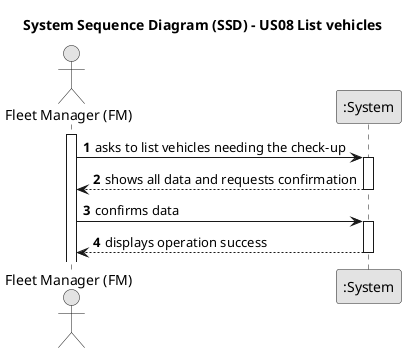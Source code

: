 @startuml
skinparam monochrome true
skinparam packageStyle rectangle
skinparam shadowing false

title System Sequence Diagram (SSD) - US08 List vehicles

autonumber

actor "Fleet Manager (FM)" as FM
participant ":System" as System

activate FM

    FM -> System : asks to list vehicles needing the check-up
    activate System

        System --> FM : shows all data and requests confirmation
    deactivate System

    FM -> System : confirms data
    activate System

        System --> FM : displays operation success
    deactivate System

@enduml